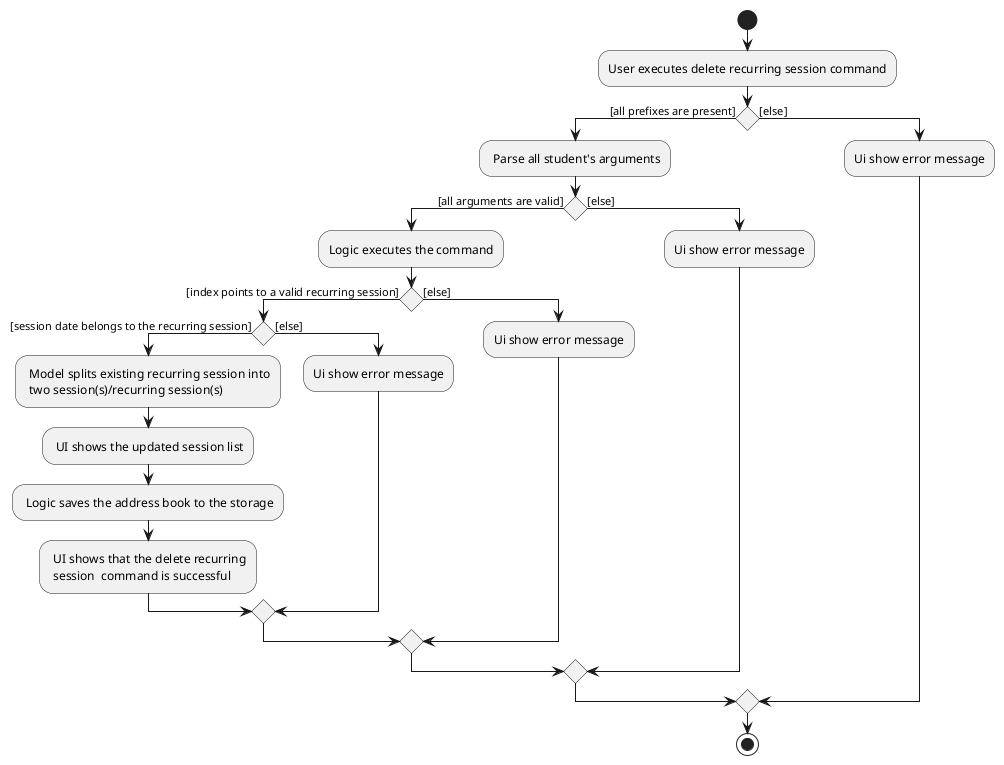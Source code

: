 @startuml
start
:User executes delete recurring session command;

'Since the beta syntax does not support placing the condition outside the
'diamond we place it as the true branch instead.

if () then ([all prefixes are present])
    : Parse all student's arguments;
    if () then ([all arguments are valid])
        :Logic executes the command;
        if () then ([index points to a valid recurring session])
            if () then ([session date belongs to the recurring session])
                : Model splits existing recurring session into
                 two session(s)/recurring session(s);
                : UI shows the updated session list;
                : Logic saves the address book to the storage;
                : UI shows that the delete recurring\n session  command is successful;
            else ([else])
                :Ui show error message;
            endif
        else ([else])
            :Ui show error message;
        endif
    else ([else])
        :Ui show error message;
    endif
else ([else])
    :Ui show error message;
endif
stop
@enduml

